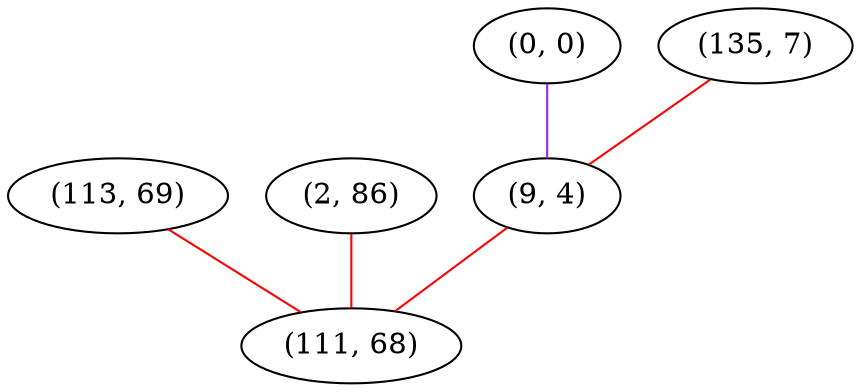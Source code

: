 graph "" {
"(113, 69)";
"(0, 0)";
"(135, 7)";
"(2, 86)";
"(9, 4)";
"(111, 68)";
"(113, 69)" -- "(111, 68)"  [color=red, key=0, weight=1];
"(0, 0)" -- "(9, 4)"  [color=purple, key=0, weight=4];
"(135, 7)" -- "(9, 4)"  [color=red, key=0, weight=1];
"(2, 86)" -- "(111, 68)"  [color=red, key=0, weight=1];
"(9, 4)" -- "(111, 68)"  [color=red, key=0, weight=1];
}
